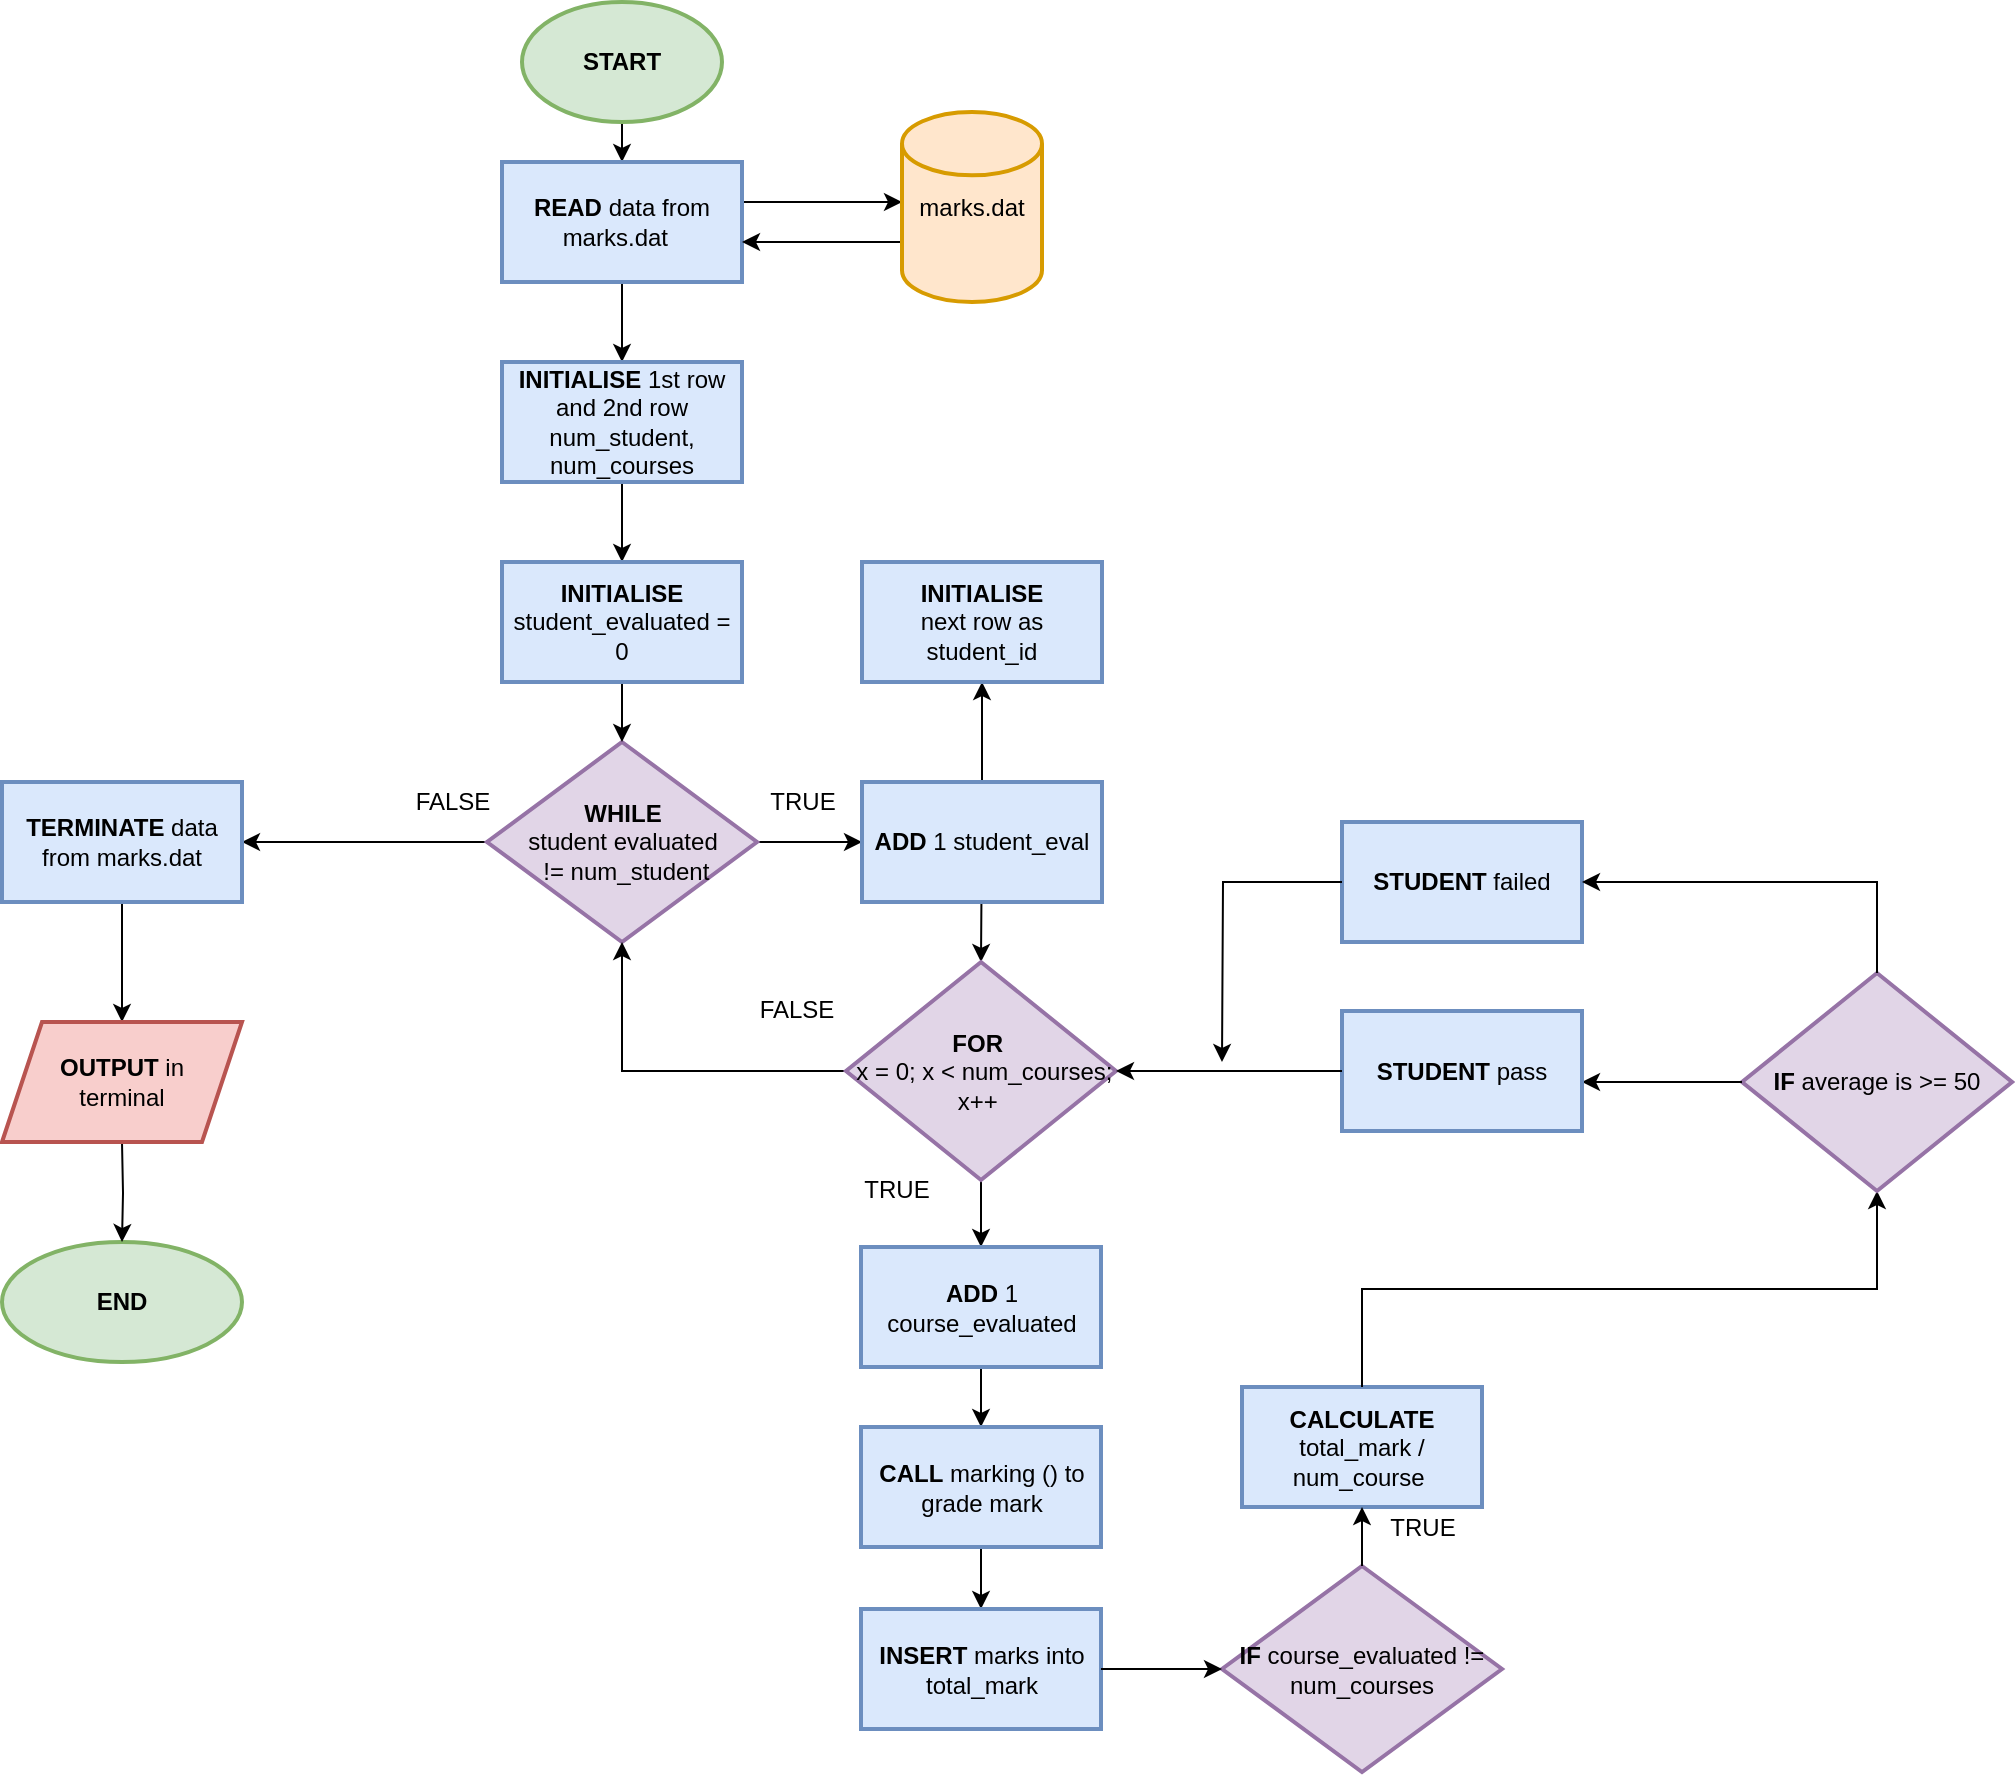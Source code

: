 <mxfile version="15.7.0" type="github" pages="2">
  <diagram id="C5RBs43oDa-KdzZeNtuy" name="MainFunc">
    <mxGraphModel dx="2206" dy="1184" grid="1" gridSize="10" guides="1" tooltips="1" connect="1" arrows="1" fold="1" page="0" pageScale="1" pageWidth="827" pageHeight="1169" math="0" shadow="0">
      <root>
        <mxCell id="WIyWlLk6GJQsqaUBKTNV-0" />
        <mxCell id="WIyWlLk6GJQsqaUBKTNV-1" parent="WIyWlLk6GJQsqaUBKTNV-0" />
        <mxCell id="RTZkENGJLBiGMzuzW97P-5" value="" style="edgeStyle=orthogonalEdgeStyle;orthogonalLoop=1;jettySize=auto;html=1;fontColor=#000000;" parent="WIyWlLk6GJQsqaUBKTNV-1" source="RTZkENGJLBiGMzuzW97P-3" target="RTZkENGJLBiGMzuzW97P-4" edge="1">
          <mxGeometry relative="1" as="geometry" />
        </mxCell>
        <mxCell id="RTZkENGJLBiGMzuzW97P-3" value="&lt;b&gt;START&lt;/b&gt;" style="strokeWidth=2;html=1;shape=mxgraph.flowchart.start_1;whiteSpace=wrap;fillColor=#d5e8d4;strokeColor=#82b366;fontColor=#000000;" parent="WIyWlLk6GJQsqaUBKTNV-1" vertex="1">
          <mxGeometry x="-260" width="100" height="60" as="geometry" />
        </mxCell>
        <mxCell id="RTZkENGJLBiGMzuzW97P-6" value="" style="edgeStyle=orthogonalEdgeStyle;orthogonalLoop=1;jettySize=auto;html=1;fontColor=#000000;" parent="WIyWlLk6GJQsqaUBKTNV-1" edge="1">
          <mxGeometry relative="1" as="geometry">
            <mxPoint x="-149" y="100" as="sourcePoint" />
            <Array as="points">
              <mxPoint x="-149" y="100" />
            </Array>
            <mxPoint x="-70" y="100" as="targetPoint" />
          </mxGeometry>
        </mxCell>
        <mxCell id="RTZkENGJLBiGMzuzW97P-10" value="" style="edgeStyle=orthogonalEdgeStyle;orthogonalLoop=1;jettySize=auto;html=1;fontColor=#000000;" parent="WIyWlLk6GJQsqaUBKTNV-1" source="RTZkENGJLBiGMzuzW97P-4" target="RTZkENGJLBiGMzuzW97P-9" edge="1">
          <mxGeometry relative="1" as="geometry" />
        </mxCell>
        <mxCell id="RTZkENGJLBiGMzuzW97P-4" value="&lt;b&gt;READ&lt;/b&gt; data from marks.dat &amp;nbsp;" style="whiteSpace=wrap;html=1;strokeWidth=2;fillColor=#dae8fc;strokeColor=#6c8ebf;fontColor=#000000;" parent="WIyWlLk6GJQsqaUBKTNV-1" vertex="1">
          <mxGeometry x="-270" y="80" width="120" height="60" as="geometry" />
        </mxCell>
        <mxCell id="RTZkENGJLBiGMzuzW97P-7" value="" style="edgeStyle=orthogonalEdgeStyle;orthogonalLoop=1;jettySize=auto;html=1;fontColor=#000000;" parent="WIyWlLk6GJQsqaUBKTNV-1" edge="1">
          <mxGeometry relative="1" as="geometry">
            <mxPoint x="-70" y="120.0" as="sourcePoint" />
            <mxPoint x="-150" y="120" as="targetPoint" />
            <Array as="points">
              <mxPoint x="-150" y="120" />
            </Array>
          </mxGeometry>
        </mxCell>
        <mxCell id="RTZkENGJLBiGMzuzW97P-23" value="" style="edgeStyle=orthogonalEdgeStyle;orthogonalLoop=1;jettySize=auto;html=1;exitX=1;exitY=0.5;exitDx=0;exitDy=0;fontColor=#000000;" parent="WIyWlLk6GJQsqaUBKTNV-1" source="cI42_x--ukorVg9H8OxV-9" target="RTZkENGJLBiGMzuzW97P-22" edge="1">
          <mxGeometry relative="1" as="geometry">
            <Array as="points">
              <mxPoint x="-30" y="420" />
            </Array>
          </mxGeometry>
        </mxCell>
        <mxCell id="cI42_x--ukorVg9H8OxV-89" value="" style="edgeStyle=orthogonalEdgeStyle;rounded=0;orthogonalLoop=1;jettySize=auto;html=1;fontColor=#000000;" parent="WIyWlLk6GJQsqaUBKTNV-1" source="RTZkENGJLBiGMzuzW97P-9" target="cI42_x--ukorVg9H8OxV-88" edge="1">
          <mxGeometry relative="1" as="geometry" />
        </mxCell>
        <mxCell id="RTZkENGJLBiGMzuzW97P-9" value="&lt;b&gt;INITIALISE&lt;/b&gt;&amp;nbsp;1st row and 2nd row num_student,&lt;br&gt;num_courses" style="whiteSpace=wrap;html=1;strokeWidth=2;fillColor=#dae8fc;strokeColor=#6c8ebf;fontColor=#000000;" parent="WIyWlLk6GJQsqaUBKTNV-1" vertex="1">
          <mxGeometry x="-270" y="180" width="120" height="60" as="geometry" />
        </mxCell>
        <mxCell id="cI42_x--ukorVg9H8OxV-49" value="" style="edgeStyle=orthogonalEdgeStyle;rounded=0;orthogonalLoop=1;jettySize=auto;html=1;fontColor=#000000;" parent="WIyWlLk6GJQsqaUBKTNV-1" source="RTZkENGJLBiGMzuzW97P-22" target="cI42_x--ukorVg9H8OxV-48" edge="1">
          <mxGeometry relative="1" as="geometry" />
        </mxCell>
        <mxCell id="RTZkENGJLBiGMzuzW97P-22" value="&lt;b&gt;INITIALISE&lt;/b&gt;&lt;br&gt;next row as student_id" style="whiteSpace=wrap;html=1;strokeWidth=2;fillColor=#dae8fc;strokeColor=#6c8ebf;fontColor=#000000;" parent="WIyWlLk6GJQsqaUBKTNV-1" vertex="1">
          <mxGeometry x="-90" y="280" width="120" height="60" as="geometry" />
        </mxCell>
        <mxCell id="i--ZXKIYFakxs8Ss0D3T-0" value="marks.dat" style="strokeWidth=2;html=1;shape=mxgraph.flowchart.database;whiteSpace=wrap;fillColor=#ffe6cc;strokeColor=#d79b00;fontColor=#000000;" parent="WIyWlLk6GJQsqaUBKTNV-1" vertex="1">
          <mxGeometry x="-70" y="55" width="70" height="95" as="geometry" />
        </mxCell>
        <mxCell id="cI42_x--ukorVg9H8OxV-10" value="" style="edgeStyle=orthogonalEdgeStyle;rounded=0;orthogonalLoop=1;jettySize=auto;html=1;fontColor=#000000;" parent="WIyWlLk6GJQsqaUBKTNV-1" source="cI42_x--ukorVg9H8OxV-7" target="cI42_x--ukorVg9H8OxV-9" edge="1">
          <mxGeometry relative="1" as="geometry" />
        </mxCell>
        <mxCell id="PcGPBvaI185DVFFp-0-G-12" value="" style="edgeStyle=orthogonalEdgeStyle;rounded=0;orthogonalLoop=1;jettySize=auto;html=1;entryX=1;entryY=0.5;entryDx=0;entryDy=0;fontColor=#000000;" parent="WIyWlLk6GJQsqaUBKTNV-1" source="cI42_x--ukorVg9H8OxV-7" target="cI42_x--ukorVg9H8OxV-15" edge="1">
          <mxGeometry relative="1" as="geometry">
            <mxPoint x="-365" y="420" as="targetPoint" />
          </mxGeometry>
        </mxCell>
        <mxCell id="cI42_x--ukorVg9H8OxV-7" value="&lt;b&gt;WHILE&lt;/b&gt;&lt;br&gt;student evaluated&lt;br&gt;&amp;nbsp;!= num_student" style="rhombus;whiteSpace=wrap;html=1;strokeColor=#9673a6;strokeWidth=2;fillColor=#e1d5e7;fontColor=#000000;" parent="WIyWlLk6GJQsqaUBKTNV-1" vertex="1">
          <mxGeometry x="-277.5" y="370" width="135" height="100" as="geometry" />
        </mxCell>
        <mxCell id="cI42_x--ukorVg9H8OxV-9" value="&lt;b&gt;ADD&lt;/b&gt; 1 student_eval" style="whiteSpace=wrap;html=1;strokeColor=#6c8ebf;strokeWidth=2;fillColor=#dae8fc;fontColor=#000000;" parent="WIyWlLk6GJQsqaUBKTNV-1" vertex="1">
          <mxGeometry x="-90" y="390" width="120" height="60" as="geometry" />
        </mxCell>
        <mxCell id="cI42_x--ukorVg9H8OxV-11" value="TRUE" style="text;html=1;align=center;verticalAlign=middle;resizable=0;points=[];autosize=1;strokeColor=none;fillColor=none;fontColor=#000000;" parent="WIyWlLk6GJQsqaUBKTNV-1" vertex="1">
          <mxGeometry x="-145" y="390" width="50" height="20" as="geometry" />
        </mxCell>
        <mxCell id="cI42_x--ukorVg9H8OxV-75" value="" style="edgeStyle=orthogonalEdgeStyle;rounded=0;orthogonalLoop=1;jettySize=auto;html=1;fontColor=#000000;" parent="WIyWlLk6GJQsqaUBKTNV-1" source="cI42_x--ukorVg9H8OxV-15" edge="1">
          <mxGeometry relative="1" as="geometry">
            <mxPoint x="-460" y="510" as="targetPoint" />
          </mxGeometry>
        </mxCell>
        <mxCell id="cI42_x--ukorVg9H8OxV-15" value="&lt;b&gt;TERMINATE&lt;/b&gt; data from marks.dat" style="whiteSpace=wrap;html=1;strokeColor=#6c8ebf;strokeWidth=2;fillColor=#dae8fc;fontColor=#000000;" parent="WIyWlLk6GJQsqaUBKTNV-1" vertex="1">
          <mxGeometry x="-520" y="390" width="120" height="60" as="geometry" />
        </mxCell>
        <mxCell id="cI42_x--ukorVg9H8OxV-21" value="FALSE" style="text;html=1;align=center;verticalAlign=middle;resizable=0;points=[];autosize=1;strokeColor=none;fillColor=none;fontColor=#000000;" parent="WIyWlLk6GJQsqaUBKTNV-1" vertex="1">
          <mxGeometry x="-320" y="390" width="50" height="20" as="geometry" />
        </mxCell>
        <mxCell id="cI42_x--ukorVg9H8OxV-51" value="" style="edgeStyle=orthogonalEdgeStyle;rounded=0;orthogonalLoop=1;jettySize=auto;html=1;fontColor=#000000;" parent="WIyWlLk6GJQsqaUBKTNV-1" source="cI42_x--ukorVg9H8OxV-48" target="cI42_x--ukorVg9H8OxV-50" edge="1">
          <mxGeometry relative="1" as="geometry" />
        </mxCell>
        <mxCell id="cI42_x--ukorVg9H8OxV-63" value="" style="edgeStyle=orthogonalEdgeStyle;rounded=0;orthogonalLoop=1;jettySize=auto;html=1;fontColor=#000000;" parent="WIyWlLk6GJQsqaUBKTNV-1" source="cI42_x--ukorVg9H8OxV-48" target="cI42_x--ukorVg9H8OxV-7" edge="1">
          <mxGeometry relative="1" as="geometry">
            <mxPoint x="-148" y="664.5" as="targetPoint" />
          </mxGeometry>
        </mxCell>
        <mxCell id="cI42_x--ukorVg9H8OxV-48" value="&lt;b&gt;FOR&lt;/b&gt;&amp;nbsp;&lt;b&gt;&lt;br&gt;&amp;nbsp;&lt;/b&gt;x = 0; x &amp;lt; num_courses; x++&amp;nbsp;" style="rhombus;whiteSpace=wrap;html=1;strokeColor=#9673a6;strokeWidth=2;fillColor=#e1d5e7;fontColor=#000000;" parent="WIyWlLk6GJQsqaUBKTNV-1" vertex="1">
          <mxGeometry x="-98" y="480" width="135" height="109" as="geometry" />
        </mxCell>
        <mxCell id="cI42_x--ukorVg9H8OxV-55" value="" style="edgeStyle=orthogonalEdgeStyle;rounded=0;orthogonalLoop=1;jettySize=auto;html=1;fontColor=#000000;" parent="WIyWlLk6GJQsqaUBKTNV-1" source="cI42_x--ukorVg9H8OxV-50" target="cI42_x--ukorVg9H8OxV-54" edge="1">
          <mxGeometry relative="1" as="geometry" />
        </mxCell>
        <mxCell id="cI42_x--ukorVg9H8OxV-50" value="&lt;b&gt;ADD&lt;/b&gt; 1 course_evaluated" style="whiteSpace=wrap;html=1;strokeColor=#6c8ebf;strokeWidth=2;fillColor=#dae8fc;fontColor=#000000;" parent="WIyWlLk6GJQsqaUBKTNV-1" vertex="1">
          <mxGeometry x="-90.5" y="622.5" width="120" height="60" as="geometry" />
        </mxCell>
        <mxCell id="cI42_x--ukorVg9H8OxV-53" value="TRUE" style="text;html=1;align=center;verticalAlign=middle;resizable=0;points=[];autosize=1;strokeColor=none;fillColor=none;fontColor=#000000;" parent="WIyWlLk6GJQsqaUBKTNV-1" vertex="1">
          <mxGeometry x="-98" y="583.5" width="50" height="20" as="geometry" />
        </mxCell>
        <mxCell id="cI42_x--ukorVg9H8OxV-59" value="" style="edgeStyle=orthogonalEdgeStyle;rounded=0;orthogonalLoop=1;jettySize=auto;html=1;fontColor=#000000;" parent="WIyWlLk6GJQsqaUBKTNV-1" source="cI42_x--ukorVg9H8OxV-54" target="cI42_x--ukorVg9H8OxV-58" edge="1">
          <mxGeometry relative="1" as="geometry" />
        </mxCell>
        <mxCell id="cI42_x--ukorVg9H8OxV-54" value="&lt;b&gt;CALL&lt;/b&gt; marking () to grade mark" style="whiteSpace=wrap;html=1;strokeColor=#6c8ebf;strokeWidth=2;fillColor=#dae8fc;fontColor=#000000;" parent="WIyWlLk6GJQsqaUBKTNV-1" vertex="1">
          <mxGeometry x="-90.5" y="712.5" width="120" height="60" as="geometry" />
        </mxCell>
        <mxCell id="cI42_x--ukorVg9H8OxV-58" value="&lt;b&gt;INSERT&lt;/b&gt; marks into total_mark" style="whiteSpace=wrap;html=1;strokeColor=#6c8ebf;strokeWidth=2;fillColor=#dae8fc;fontColor=#000000;" parent="WIyWlLk6GJQsqaUBKTNV-1" vertex="1">
          <mxGeometry x="-90.5" y="803.5" width="120" height="60" as="geometry" />
        </mxCell>
        <mxCell id="cI42_x--ukorVg9H8OxV-74" value="&lt;b&gt;END&lt;/b&gt;" style="ellipse;whiteSpace=wrap;html=1;strokeColor=#82b366;strokeWidth=2;fillColor=#d5e8d4;fontColor=#000000;" parent="WIyWlLk6GJQsqaUBKTNV-1" vertex="1">
          <mxGeometry x="-520" y="620" width="120" height="60" as="geometry" />
        </mxCell>
        <mxCell id="cI42_x--ukorVg9H8OxV-86" value="FALSE" style="text;html=1;align=center;verticalAlign=middle;resizable=0;points=[];autosize=1;strokeColor=none;fillColor=none;fontColor=#000000;" parent="WIyWlLk6GJQsqaUBKTNV-1" vertex="1">
          <mxGeometry x="-148" y="493.5" width="50" height="20" as="geometry" />
        </mxCell>
        <mxCell id="cI42_x--ukorVg9H8OxV-90" value="" style="edgeStyle=orthogonalEdgeStyle;rounded=0;orthogonalLoop=1;jettySize=auto;html=1;fontColor=#000000;" parent="WIyWlLk6GJQsqaUBKTNV-1" source="cI42_x--ukorVg9H8OxV-88" target="cI42_x--ukorVg9H8OxV-7" edge="1">
          <mxGeometry relative="1" as="geometry" />
        </mxCell>
        <mxCell id="cI42_x--ukorVg9H8OxV-88" value="&lt;b&gt;INITIALISE&lt;/b&gt; student_evaluated = 0" style="whiteSpace=wrap;html=1;strokeColor=#6c8ebf;strokeWidth=2;fillColor=#dae8fc;fontColor=#000000;" parent="WIyWlLk6GJQsqaUBKTNV-1" vertex="1">
          <mxGeometry x="-270" y="280" width="120" height="60" as="geometry" />
        </mxCell>
        <mxCell id="23sLRPHrKMho9rNcvrcQ-5" value="" style="edgeStyle=orthogonalEdgeStyle;rounded=0;orthogonalLoop=1;jettySize=auto;html=1;fontColor=#000000;" edge="1" parent="WIyWlLk6GJQsqaUBKTNV-1" target="cI42_x--ukorVg9H8OxV-74">
          <mxGeometry relative="1" as="geometry">
            <mxPoint x="-460" y="570" as="sourcePoint" />
            <mxPoint x="-460" y="610" as="targetPoint" />
          </mxGeometry>
        </mxCell>
        <mxCell id="23sLRPHrKMho9rNcvrcQ-11" value="&lt;b&gt;OUTPUT &lt;/b&gt;in &lt;br&gt;terminal" style="shape=parallelogram;perimeter=parallelogramPerimeter;whiteSpace=wrap;html=1;fixedSize=1;strokeColor=#b85450;strokeWidth=2;fillColor=#f8cecc;fontColor=#000000;" vertex="1" parent="WIyWlLk6GJQsqaUBKTNV-1">
          <mxGeometry x="-520" y="510" width="120" height="60" as="geometry" />
        </mxCell>
        <mxCell id="23sLRPHrKMho9rNcvrcQ-16" value="&lt;b&gt;IF &lt;/b&gt;course_evaluated != num_courses" style="rhombus;whiteSpace=wrap;html=1;strokeColor=#9673a6;strokeWidth=2;fillColor=#e1d5e7;fontColor=#000000;" vertex="1" parent="WIyWlLk6GJQsqaUBKTNV-1">
          <mxGeometry x="90" y="782" width="140" height="103" as="geometry" />
        </mxCell>
        <mxCell id="23sLRPHrKMho9rNcvrcQ-18" value="" style="edgeStyle=orthogonalEdgeStyle;rounded=0;orthogonalLoop=1;jettySize=auto;html=1;fontColor=#000000;" edge="1" parent="WIyWlLk6GJQsqaUBKTNV-1" source="cI42_x--ukorVg9H8OxV-58" target="23sLRPHrKMho9rNcvrcQ-16">
          <mxGeometry relative="1" as="geometry">
            <mxPoint x="-198" y="574.5" as="sourcePoint" />
            <mxPoint x="-198" y="883.5" as="targetPoint" />
          </mxGeometry>
        </mxCell>
        <mxCell id="23sLRPHrKMho9rNcvrcQ-19" value="&lt;b&gt;CALCULATE&lt;/b&gt; total_mark / num_course&amp;nbsp;" style="whiteSpace=wrap;html=1;strokeColor=#6c8ebf;strokeWidth=2;fillColor=#dae8fc;fontColor=#000000;" vertex="1" parent="WIyWlLk6GJQsqaUBKTNV-1">
          <mxGeometry x="100" y="692.5" width="120" height="60" as="geometry" />
        </mxCell>
        <mxCell id="23sLRPHrKMho9rNcvrcQ-20" value="" style="edgeStyle=orthogonalEdgeStyle;rounded=0;orthogonalLoop=1;jettySize=auto;html=1;fontColor=#000000;" edge="1" parent="WIyWlLk6GJQsqaUBKTNV-1" source="23sLRPHrKMho9rNcvrcQ-16" target="23sLRPHrKMho9rNcvrcQ-19">
          <mxGeometry relative="1" as="geometry">
            <mxPoint x="187" y="514.5" as="sourcePoint" />
            <mxPoint x="187" y="823.5" as="targetPoint" />
          </mxGeometry>
        </mxCell>
        <mxCell id="23sLRPHrKMho9rNcvrcQ-22" value="" style="edgeStyle=orthogonalEdgeStyle;rounded=0;orthogonalLoop=1;jettySize=auto;html=1;fontColor=#000000;exitX=0.5;exitY=0;exitDx=0;exitDy=0;entryX=0.5;entryY=1;entryDx=0;entryDy=0;" edge="1" parent="WIyWlLk6GJQsqaUBKTNV-1" source="23sLRPHrKMho9rNcvrcQ-19" target="23sLRPHrKMho9rNcvrcQ-25">
          <mxGeometry relative="1" as="geometry">
            <mxPoint x="-175" y="714" as="sourcePoint" />
            <mxPoint x="160" y="583" as="targetPoint" />
          </mxGeometry>
        </mxCell>
        <mxCell id="23sLRPHrKMho9rNcvrcQ-24" value="TRUE" style="text;html=1;align=center;verticalAlign=middle;resizable=0;points=[];autosize=1;strokeColor=none;fillColor=none;fontColor=#000000;" vertex="1" parent="WIyWlLk6GJQsqaUBKTNV-1">
          <mxGeometry x="165" y="752.5" width="50" height="20" as="geometry" />
        </mxCell>
        <mxCell id="23sLRPHrKMho9rNcvrcQ-25" value="&lt;b&gt;IF &lt;/b&gt;average is &amp;gt;= 50" style="rhombus;whiteSpace=wrap;html=1;strokeColor=#9673a6;strokeWidth=2;fillColor=#e1d5e7;fontColor=#000000;" vertex="1" parent="WIyWlLk6GJQsqaUBKTNV-1">
          <mxGeometry x="350" y="485.5" width="135" height="109" as="geometry" />
        </mxCell>
        <mxCell id="23sLRPHrKMho9rNcvrcQ-26" value="" style="edgeStyle=orthogonalEdgeStyle;rounded=0;orthogonalLoop=1;jettySize=auto;html=1;fontColor=#000000;" edge="1" parent="WIyWlLk6GJQsqaUBKTNV-1" source="23sLRPHrKMho9rNcvrcQ-25">
          <mxGeometry relative="1" as="geometry">
            <mxPoint x="170" y="702.5" as="sourcePoint" />
            <mxPoint x="270" y="540" as="targetPoint" />
          </mxGeometry>
        </mxCell>
        <mxCell id="23sLRPHrKMho9rNcvrcQ-27" value="&lt;b&gt;STUDENT &lt;/b&gt;pass" style="whiteSpace=wrap;html=1;strokeColor=#6c8ebf;strokeWidth=2;fillColor=#dae8fc;fontColor=#000000;" vertex="1" parent="WIyWlLk6GJQsqaUBKTNV-1">
          <mxGeometry x="150" y="504.5" width="120" height="60" as="geometry" />
        </mxCell>
        <mxCell id="23sLRPHrKMho9rNcvrcQ-28" value="&lt;b&gt;STUDENT &lt;/b&gt;failed" style="whiteSpace=wrap;html=1;strokeColor=#6c8ebf;strokeWidth=2;fillColor=#dae8fc;fontColor=#000000;" vertex="1" parent="WIyWlLk6GJQsqaUBKTNV-1">
          <mxGeometry x="150" y="410" width="120" height="60" as="geometry" />
        </mxCell>
        <mxCell id="23sLRPHrKMho9rNcvrcQ-29" value="" style="edgeStyle=orthogonalEdgeStyle;rounded=0;orthogonalLoop=1;jettySize=auto;html=1;fontColor=#000000;exitX=0.5;exitY=0;exitDx=0;exitDy=0;entryX=1;entryY=0.5;entryDx=0;entryDy=0;" edge="1" parent="WIyWlLk6GJQsqaUBKTNV-1" source="23sLRPHrKMho9rNcvrcQ-25" target="23sLRPHrKMho9rNcvrcQ-28">
          <mxGeometry relative="1" as="geometry">
            <mxPoint x="360" y="550" as="sourcePoint" />
            <mxPoint x="280" y="550" as="targetPoint" />
          </mxGeometry>
        </mxCell>
        <mxCell id="23sLRPHrKMho9rNcvrcQ-31" value="" style="edgeStyle=orthogonalEdgeStyle;rounded=0;orthogonalLoop=1;jettySize=auto;html=1;fontColor=#000000;entryX=1;entryY=0.5;entryDx=0;entryDy=0;exitX=0;exitY=0.5;exitDx=0;exitDy=0;" edge="1" parent="WIyWlLk6GJQsqaUBKTNV-1" source="23sLRPHrKMho9rNcvrcQ-27" target="cI42_x--ukorVg9H8OxV-48">
          <mxGeometry relative="1" as="geometry">
            <mxPoint x="170" y="702.5" as="sourcePoint" />
            <mxPoint x="427.5" y="604.5" as="targetPoint" />
            <Array as="points">
              <mxPoint x="130" y="535" />
              <mxPoint x="130" y="535" />
            </Array>
          </mxGeometry>
        </mxCell>
        <mxCell id="23sLRPHrKMho9rNcvrcQ-32" value="" style="edgeStyle=orthogonalEdgeStyle;rounded=0;orthogonalLoop=1;jettySize=auto;html=1;fontColor=#000000;exitX=0;exitY=0.5;exitDx=0;exitDy=0;" edge="1" parent="WIyWlLk6GJQsqaUBKTNV-1" source="23sLRPHrKMho9rNcvrcQ-28">
          <mxGeometry relative="1" as="geometry">
            <mxPoint x="160" y="550" as="sourcePoint" />
            <mxPoint x="90" y="530" as="targetPoint" />
          </mxGeometry>
        </mxCell>
      </root>
    </mxGraphModel>
  </diagram>
  <diagram id="oq4gk2TRYsvSJ9Ox7lGL" name="Grade">
    <mxGraphModel dx="784" dy="726" grid="1" gridSize="10" guides="1" tooltips="1" connect="1" arrows="1" fold="1" page="1" pageScale="1" pageWidth="827" pageHeight="1169" math="0" shadow="0">
      <root>
        <mxCell id="Nh107TAL2S9nnPuoWkcU-0" />
        <mxCell id="Nh107TAL2S9nnPuoWkcU-1" parent="Nh107TAL2S9nnPuoWkcU-0" />
        <mxCell id="0GbN_CsLUii96EhUYGDH-0" value="" style="edgeStyle=orthogonalEdgeStyle;rounded=0;orthogonalLoop=1;jettySize=auto;html=1;" parent="Nh107TAL2S9nnPuoWkcU-1" source="0GbN_CsLUii96EhUYGDH-1" target="0GbN_CsLUii96EhUYGDH-3" edge="1">
          <mxGeometry relative="1" as="geometry" />
        </mxCell>
        <mxCell id="0GbN_CsLUii96EhUYGDH-1" value="A" style="strokeWidth=2;html=1;shape=mxgraph.flowchart.start_2;whiteSpace=wrap;fillColor=#b1ddf0;strokeColor=#10739e;" parent="Nh107TAL2S9nnPuoWkcU-1" vertex="1">
          <mxGeometry x="224" y="50" width="60" height="60" as="geometry" />
        </mxCell>
        <mxCell id="0GbN_CsLUii96EhUYGDH-2" value="" style="edgeStyle=orthogonalEdgeStyle;rounded=0;orthogonalLoop=1;jettySize=auto;html=1;" parent="Nh107TAL2S9nnPuoWkcU-1" source="0GbN_CsLUii96EhUYGDH-3" target="0GbN_CsLUii96EhUYGDH-6" edge="1">
          <mxGeometry relative="1" as="geometry" />
        </mxCell>
        <mxCell id="0GbN_CsLUii96EhUYGDH-3" value="mark_count +=1" style="whiteSpace=wrap;html=1;strokeWidth=2;fillColor=#dae8fc;strokeColor=#6c8ebf;" parent="Nh107TAL2S9nnPuoWkcU-1" vertex="1">
          <mxGeometry x="194" y="190" width="120" height="60" as="geometry" />
        </mxCell>
        <mxCell id="0GbN_CsLUii96EhUYGDH-4" value="" style="edgeStyle=orthogonalEdgeStyle;rounded=0;orthogonalLoop=1;jettySize=auto;html=1;" parent="Nh107TAL2S9nnPuoWkcU-1" source="0GbN_CsLUii96EhUYGDH-6" target="0GbN_CsLUii96EhUYGDH-8" edge="1">
          <mxGeometry relative="1" as="geometry" />
        </mxCell>
        <mxCell id="0GbN_CsLUii96EhUYGDH-5" value="" style="edgeStyle=orthogonalEdgeStyle;rounded=0;orthogonalLoop=1;jettySize=auto;html=1;" parent="Nh107TAL2S9nnPuoWkcU-1" source="0GbN_CsLUii96EhUYGDH-6" target="0GbN_CsLUii96EhUYGDH-11" edge="1">
          <mxGeometry relative="1" as="geometry" />
        </mxCell>
        <mxCell id="0GbN_CsLUii96EhUYGDH-6" value="&lt;b&gt;IF&lt;/b&gt; course_mark &lt;br&gt;&amp;gt;= 80&amp;nbsp;and &amp;lt;= 100" style="rhombus;whiteSpace=wrap;html=1;strokeWidth=2;fillColor=#e1d5e7;strokeColor=#9673a6;" parent="Nh107TAL2S9nnPuoWkcU-1" vertex="1">
          <mxGeometry x="174" y="320" width="160" height="120" as="geometry" />
        </mxCell>
        <mxCell id="0GbN_CsLUii96EhUYGDH-7" value="" style="edgeStyle=orthogonalEdgeStyle;rounded=0;orthogonalLoop=1;jettySize=auto;html=1;" parent="Nh107TAL2S9nnPuoWkcU-1" source="0GbN_CsLUii96EhUYGDH-8" target="0GbN_CsLUii96EhUYGDH-35" edge="1">
          <mxGeometry relative="1" as="geometry" />
        </mxCell>
        <mxCell id="0GbN_CsLUii96EhUYGDH-8" value="&lt;b&gt;OUTPUT&lt;/b&gt;&lt;br&gt;&quot;GRADE: A&quot;" style="shape=parallelogram;perimeter=parallelogramPerimeter;whiteSpace=wrap;html=1;fixedSize=1;strokeWidth=2;fillColor=#f8cecc;strokeColor=#b85450;" parent="Nh107TAL2S9nnPuoWkcU-1" vertex="1">
          <mxGeometry x="414" y="350" width="120" height="60" as="geometry" />
        </mxCell>
        <mxCell id="0GbN_CsLUii96EhUYGDH-9" value="" style="edgeStyle=orthogonalEdgeStyle;rounded=0;orthogonalLoop=1;jettySize=auto;html=1;" parent="Nh107TAL2S9nnPuoWkcU-1" source="0GbN_CsLUii96EhUYGDH-11" target="0GbN_CsLUii96EhUYGDH-13" edge="1">
          <mxGeometry relative="1" as="geometry" />
        </mxCell>
        <mxCell id="0GbN_CsLUii96EhUYGDH-10" value="" style="edgeStyle=orthogonalEdgeStyle;rounded=0;orthogonalLoop=1;jettySize=auto;html=1;" parent="Nh107TAL2S9nnPuoWkcU-1" source="0GbN_CsLUii96EhUYGDH-11" target="0GbN_CsLUii96EhUYGDH-16" edge="1">
          <mxGeometry relative="1" as="geometry" />
        </mxCell>
        <mxCell id="0GbN_CsLUii96EhUYGDH-11" value="&lt;b&gt;ELSE IF &lt;/b&gt;course_mark &lt;br&gt;&amp;gt;= 70&amp;nbsp;and &amp;lt;= 79" style="rhombus;whiteSpace=wrap;html=1;strokeWidth=2;fillColor=#e1d5e7;strokeColor=#9673a6;" parent="Nh107TAL2S9nnPuoWkcU-1" vertex="1">
          <mxGeometry x="174" y="470" width="160" height="120" as="geometry" />
        </mxCell>
        <mxCell id="0GbN_CsLUii96EhUYGDH-12" value="" style="edgeStyle=orthogonalEdgeStyle;rounded=0;orthogonalLoop=1;jettySize=auto;html=1;" parent="Nh107TAL2S9nnPuoWkcU-1" source="0GbN_CsLUii96EhUYGDH-13" target="0GbN_CsLUii96EhUYGDH-33" edge="1">
          <mxGeometry relative="1" as="geometry" />
        </mxCell>
        <mxCell id="0GbN_CsLUii96EhUYGDH-13" value="&lt;b&gt;OUTPUT&lt;/b&gt;&lt;br&gt;&quot;GRADE: B&quot;" style="shape=parallelogram;perimeter=parallelogramPerimeter;whiteSpace=wrap;html=1;fixedSize=1;strokeWidth=2;fillColor=#f8cecc;strokeColor=#b85450;" parent="Nh107TAL2S9nnPuoWkcU-1" vertex="1">
          <mxGeometry x="414" y="500" width="120" height="60" as="geometry" />
        </mxCell>
        <mxCell id="0GbN_CsLUii96EhUYGDH-14" value="" style="edgeStyle=orthogonalEdgeStyle;rounded=0;orthogonalLoop=1;jettySize=auto;html=1;" parent="Nh107TAL2S9nnPuoWkcU-1" source="0GbN_CsLUii96EhUYGDH-16" target="0GbN_CsLUii96EhUYGDH-18" edge="1">
          <mxGeometry relative="1" as="geometry" />
        </mxCell>
        <mxCell id="0GbN_CsLUii96EhUYGDH-15" value="" style="edgeStyle=orthogonalEdgeStyle;rounded=0;orthogonalLoop=1;jettySize=auto;html=1;" parent="Nh107TAL2S9nnPuoWkcU-1" source="0GbN_CsLUii96EhUYGDH-16" target="0GbN_CsLUii96EhUYGDH-21" edge="1">
          <mxGeometry relative="1" as="geometry" />
        </mxCell>
        <mxCell id="0GbN_CsLUii96EhUYGDH-16" value="&lt;b&gt;ELSE&amp;nbsp;IF &lt;/b&gt;course_mark &lt;br&gt;&amp;gt;= 60&amp;nbsp;and &amp;lt;= 69" style="rhombus;whiteSpace=wrap;html=1;strokeWidth=2;fillColor=#e1d5e7;strokeColor=#9673a6;" parent="Nh107TAL2S9nnPuoWkcU-1" vertex="1">
          <mxGeometry x="174" y="620" width="160" height="120" as="geometry" />
        </mxCell>
        <mxCell id="0GbN_CsLUii96EhUYGDH-17" value="" style="edgeStyle=orthogonalEdgeStyle;rounded=0;orthogonalLoop=1;jettySize=auto;html=1;" parent="Nh107TAL2S9nnPuoWkcU-1" source="0GbN_CsLUii96EhUYGDH-18" target="0GbN_CsLUii96EhUYGDH-31" edge="1">
          <mxGeometry relative="1" as="geometry" />
        </mxCell>
        <mxCell id="0GbN_CsLUii96EhUYGDH-18" value="&lt;b&gt;OUTPUT&lt;/b&gt;&lt;br&gt;&quot;GRADE: C&quot;" style="shape=parallelogram;perimeter=parallelogramPerimeter;whiteSpace=wrap;html=1;fixedSize=1;strokeWidth=2;fillColor=#f8cecc;strokeColor=#b85450;" parent="Nh107TAL2S9nnPuoWkcU-1" vertex="1">
          <mxGeometry x="414" y="650" width="120" height="60" as="geometry" />
        </mxCell>
        <mxCell id="0GbN_CsLUii96EhUYGDH-19" value="" style="edgeStyle=orthogonalEdgeStyle;rounded=0;orthogonalLoop=1;jettySize=auto;html=1;" parent="Nh107TAL2S9nnPuoWkcU-1" source="0GbN_CsLUii96EhUYGDH-21" target="0GbN_CsLUii96EhUYGDH-23" edge="1">
          <mxGeometry relative="1" as="geometry" />
        </mxCell>
        <mxCell id="0GbN_CsLUii96EhUYGDH-20" value="" style="edgeStyle=orthogonalEdgeStyle;rounded=0;orthogonalLoop=1;jettySize=auto;html=1;" parent="Nh107TAL2S9nnPuoWkcU-1" source="0GbN_CsLUii96EhUYGDH-21" target="0GbN_CsLUii96EhUYGDH-25" edge="1">
          <mxGeometry relative="1" as="geometry" />
        </mxCell>
        <mxCell id="0GbN_CsLUii96EhUYGDH-21" value="&lt;b&gt;ELSE&amp;nbsp;IF &lt;/b&gt;course_mark &lt;br&gt;&amp;gt;= 50&amp;nbsp;and &amp;lt;= 59" style="rhombus;whiteSpace=wrap;html=1;strokeWidth=2;fillColor=#e1d5e7;strokeColor=#9673a6;" parent="Nh107TAL2S9nnPuoWkcU-1" vertex="1">
          <mxGeometry x="174" y="770" width="160" height="120" as="geometry" />
        </mxCell>
        <mxCell id="0GbN_CsLUii96EhUYGDH-22" value="" style="edgeStyle=orthogonalEdgeStyle;rounded=0;orthogonalLoop=1;jettySize=auto;html=1;" parent="Nh107TAL2S9nnPuoWkcU-1" source="0GbN_CsLUii96EhUYGDH-23" target="0GbN_CsLUii96EhUYGDH-29" edge="1">
          <mxGeometry relative="1" as="geometry" />
        </mxCell>
        <mxCell id="0GbN_CsLUii96EhUYGDH-23" value="&lt;b&gt;OUTPUT&lt;br&gt;&lt;/b&gt;&quot;GRADE: D&quot;" style="shape=parallelogram;perimeter=parallelogramPerimeter;whiteSpace=wrap;html=1;fixedSize=1;strokeWidth=2;fillColor=#f8cecc;strokeColor=#b85450;" parent="Nh107TAL2S9nnPuoWkcU-1" vertex="1">
          <mxGeometry x="414" y="800" width="120" height="60" as="geometry" />
        </mxCell>
        <mxCell id="0GbN_CsLUii96EhUYGDH-24" value="" style="edgeStyle=orthogonalEdgeStyle;rounded=0;orthogonalLoop=1;jettySize=auto;html=1;" parent="Nh107TAL2S9nnPuoWkcU-1" source="0GbN_CsLUii96EhUYGDH-25" target="0GbN_CsLUii96EhUYGDH-27" edge="1">
          <mxGeometry relative="1" as="geometry" />
        </mxCell>
        <mxCell id="0GbN_CsLUii96EhUYGDH-25" value="&lt;b&gt;ELSE&amp;nbsp;IF&lt;/b&gt; &lt;br&gt;course_mark &amp;lt;=&amp;nbsp;49" style="rhombus;whiteSpace=wrap;html=1;strokeWidth=2;fillColor=#e1d5e7;strokeColor=#9673a6;" parent="Nh107TAL2S9nnPuoWkcU-1" vertex="1">
          <mxGeometry x="174" y="920" width="160" height="120" as="geometry" />
        </mxCell>
        <mxCell id="0GbN_CsLUii96EhUYGDH-26" value="" style="edgeStyle=orthogonalEdgeStyle;rounded=0;orthogonalLoop=1;jettySize=auto;html=1;startArrow=none;entryX=0.5;entryY=1;entryDx=0;entryDy=0;" parent="Nh107TAL2S9nnPuoWkcU-1" source="0GbN_CsLUii96EhUYGDH-35" target="0GbN_CsLUii96EhUYGDH-47" edge="1">
          <mxGeometry relative="1" as="geometry">
            <mxPoint x="494" y="980" as="sourcePoint" />
            <mxPoint x="630" y="250" as="targetPoint" />
          </mxGeometry>
        </mxCell>
        <mxCell id="0GbN_CsLUii96EhUYGDH-27" value="&lt;b&gt;OUTPUT&lt;/b&gt;&lt;br&gt;&quot;GRADE: F&quot;" style="shape=parallelogram;perimeter=parallelogramPerimeter;whiteSpace=wrap;html=1;fixedSize=1;strokeWidth=2;fillColor=#f8cecc;strokeColor=#b85450;" parent="Nh107TAL2S9nnPuoWkcU-1" vertex="1">
          <mxGeometry x="414" y="950" width="120" height="60" as="geometry" />
        </mxCell>
        <mxCell id="0GbN_CsLUii96EhUYGDH-28" value="B" style="strokeWidth=2;html=1;shape=mxgraph.flowchart.start_2;whiteSpace=wrap;fillColor=#b1ddf0;strokeColor=#10739e;" parent="Nh107TAL2S9nnPuoWkcU-1" vertex="1">
          <mxGeometry x="594" y="50" width="60" height="60" as="geometry" />
        </mxCell>
        <mxCell id="0GbN_CsLUii96EhUYGDH-29" value="" style="shape=waypoint;size=6;pointerEvents=1;points=[];fillColor=#ffffff;resizable=0;rotatable=0;perimeter=centerPerimeter;snapToPoint=1;strokeWidth=2;" parent="Nh107TAL2S9nnPuoWkcU-1" vertex="1">
          <mxGeometry x="604" y="810" width="40" height="40" as="geometry" />
        </mxCell>
        <mxCell id="0GbN_CsLUii96EhUYGDH-30" value="" style="edgeStyle=orthogonalEdgeStyle;rounded=0;orthogonalLoop=1;jettySize=auto;html=1;endArrow=none;" parent="Nh107TAL2S9nnPuoWkcU-1" target="0GbN_CsLUii96EhUYGDH-29" edge="1">
          <mxGeometry relative="1" as="geometry">
            <mxPoint x="524" y="980" as="sourcePoint" />
            <mxPoint x="624" y="100" as="targetPoint" />
          </mxGeometry>
        </mxCell>
        <mxCell id="0GbN_CsLUii96EhUYGDH-31" value="" style="shape=waypoint;size=6;pointerEvents=1;points=[];fillColor=#ffffff;resizable=0;rotatable=0;perimeter=centerPerimeter;snapToPoint=1;strokeWidth=2;" parent="Nh107TAL2S9nnPuoWkcU-1" vertex="1">
          <mxGeometry x="604" y="660" width="40" height="40" as="geometry" />
        </mxCell>
        <mxCell id="0GbN_CsLUii96EhUYGDH-32" value="" style="edgeStyle=orthogonalEdgeStyle;rounded=0;orthogonalLoop=1;jettySize=auto;html=1;startArrow=none;endArrow=none;" parent="Nh107TAL2S9nnPuoWkcU-1" source="0GbN_CsLUii96EhUYGDH-29" target="0GbN_CsLUii96EhUYGDH-31" edge="1">
          <mxGeometry relative="1" as="geometry">
            <mxPoint x="624" y="830" as="sourcePoint" />
            <mxPoint x="624" y="100" as="targetPoint" />
          </mxGeometry>
        </mxCell>
        <mxCell id="0GbN_CsLUii96EhUYGDH-33" value="" style="shape=waypoint;size=6;pointerEvents=1;points=[];fillColor=#ffffff;resizable=0;rotatable=0;perimeter=centerPerimeter;snapToPoint=1;strokeWidth=2;" parent="Nh107TAL2S9nnPuoWkcU-1" vertex="1">
          <mxGeometry x="604" y="510" width="40" height="40" as="geometry" />
        </mxCell>
        <mxCell id="0GbN_CsLUii96EhUYGDH-34" value="" style="edgeStyle=orthogonalEdgeStyle;rounded=0;orthogonalLoop=1;jettySize=auto;html=1;startArrow=none;endArrow=none;" parent="Nh107TAL2S9nnPuoWkcU-1" source="0GbN_CsLUii96EhUYGDH-31" target="0GbN_CsLUii96EhUYGDH-33" edge="1">
          <mxGeometry relative="1" as="geometry">
            <mxPoint x="624" y="680" as="sourcePoint" />
            <mxPoint x="624" y="100" as="targetPoint" />
          </mxGeometry>
        </mxCell>
        <mxCell id="0GbN_CsLUii96EhUYGDH-35" value="" style="shape=waypoint;size=6;pointerEvents=1;points=[];fillColor=#ffffff;resizable=0;rotatable=0;perimeter=centerPerimeter;snapToPoint=1;strokeWidth=2;" parent="Nh107TAL2S9nnPuoWkcU-1" vertex="1">
          <mxGeometry x="604" y="360" width="40" height="40" as="geometry" />
        </mxCell>
        <mxCell id="0GbN_CsLUii96EhUYGDH-36" value="" style="edgeStyle=orthogonalEdgeStyle;rounded=0;orthogonalLoop=1;jettySize=auto;html=1;startArrow=none;endArrow=none;" parent="Nh107TAL2S9nnPuoWkcU-1" source="0GbN_CsLUii96EhUYGDH-33" target="0GbN_CsLUii96EhUYGDH-35" edge="1">
          <mxGeometry relative="1" as="geometry">
            <mxPoint x="624" y="530" as="sourcePoint" />
            <mxPoint x="624" y="100" as="targetPoint" />
          </mxGeometry>
        </mxCell>
        <mxCell id="0GbN_CsLUii96EhUYGDH-37" value="FALSE" style="text;html=1;align=center;verticalAlign=middle;resizable=0;points=[];autosize=1;strokeColor=none;fillColor=none;" parent="Nh107TAL2S9nnPuoWkcU-1" vertex="1">
          <mxGeometry x="281" y="450" width="50" height="20" as="geometry" />
        </mxCell>
        <mxCell id="0GbN_CsLUii96EhUYGDH-38" value="TRUE" style="text;html=1;align=center;verticalAlign=middle;resizable=0;points=[];autosize=1;strokeColor=none;fillColor=none;" parent="Nh107TAL2S9nnPuoWkcU-1" vertex="1">
          <mxGeometry x="339" y="350" width="50" height="20" as="geometry" />
        </mxCell>
        <mxCell id="0GbN_CsLUii96EhUYGDH-39" value="TRUE" style="text;html=1;align=center;verticalAlign=middle;resizable=0;points=[];autosize=1;strokeColor=none;fillColor=none;" parent="Nh107TAL2S9nnPuoWkcU-1" vertex="1">
          <mxGeometry x="339" y="500" width="50" height="20" as="geometry" />
        </mxCell>
        <mxCell id="0GbN_CsLUii96EhUYGDH-40" value="TRUE" style="text;html=1;align=center;verticalAlign=middle;resizable=0;points=[];autosize=1;strokeColor=none;fillColor=none;" parent="Nh107TAL2S9nnPuoWkcU-1" vertex="1">
          <mxGeometry x="339" y="650" width="50" height="20" as="geometry" />
        </mxCell>
        <mxCell id="0GbN_CsLUii96EhUYGDH-41" value="TRUE" style="text;html=1;align=center;verticalAlign=middle;resizable=0;points=[];autosize=1;strokeColor=none;fillColor=none;" parent="Nh107TAL2S9nnPuoWkcU-1" vertex="1">
          <mxGeometry x="339" y="800" width="50" height="20" as="geometry" />
        </mxCell>
        <mxCell id="0GbN_CsLUii96EhUYGDH-42" value="TRUE" style="text;html=1;align=center;verticalAlign=middle;resizable=0;points=[];autosize=1;strokeColor=none;fillColor=none;" parent="Nh107TAL2S9nnPuoWkcU-1" vertex="1">
          <mxGeometry x="339" y="950" width="50" height="20" as="geometry" />
        </mxCell>
        <mxCell id="0GbN_CsLUii96EhUYGDH-43" value="FALSE" style="text;html=1;align=center;verticalAlign=middle;resizable=0;points=[];autosize=1;strokeColor=none;fillColor=none;" parent="Nh107TAL2S9nnPuoWkcU-1" vertex="1">
          <mxGeometry x="281" y="595" width="50" height="20" as="geometry" />
        </mxCell>
        <mxCell id="0GbN_CsLUii96EhUYGDH-44" value="FALSE" style="text;html=1;align=center;verticalAlign=middle;resizable=0;points=[];autosize=1;strokeColor=none;fillColor=none;" parent="Nh107TAL2S9nnPuoWkcU-1" vertex="1">
          <mxGeometry x="284" y="747.5" width="50" height="20" as="geometry" />
        </mxCell>
        <mxCell id="0GbN_CsLUii96EhUYGDH-45" value="FALSE" style="text;html=1;align=center;verticalAlign=middle;resizable=0;points=[];autosize=1;strokeColor=none;fillColor=none;" parent="Nh107TAL2S9nnPuoWkcU-1" vertex="1">
          <mxGeometry x="284" y="892.5" width="50" height="20" as="geometry" />
        </mxCell>
        <mxCell id="0GbN_CsLUii96EhUYGDH-46" value="" style="edgeStyle=orthogonalEdgeStyle;rounded=0;orthogonalLoop=1;jettySize=auto;html=1;" parent="Nh107TAL2S9nnPuoWkcU-1" source="0GbN_CsLUii96EhUYGDH-47" target="0GbN_CsLUii96EhUYGDH-28" edge="1">
          <mxGeometry relative="1" as="geometry" />
        </mxCell>
        <mxCell id="0GbN_CsLUii96EhUYGDH-47" value="&lt;b&gt;STORE&lt;/b&gt; &lt;br&gt;course_mark in list" style="whiteSpace=wrap;html=1;strokeWidth=2;fillColor=#dae8fc;strokeColor=#6c8ebf;" parent="Nh107TAL2S9nnPuoWkcU-1" vertex="1">
          <mxGeometry x="564" y="190" width="120" height="60" as="geometry" />
        </mxCell>
      </root>
    </mxGraphModel>
  </diagram>
</mxfile>
